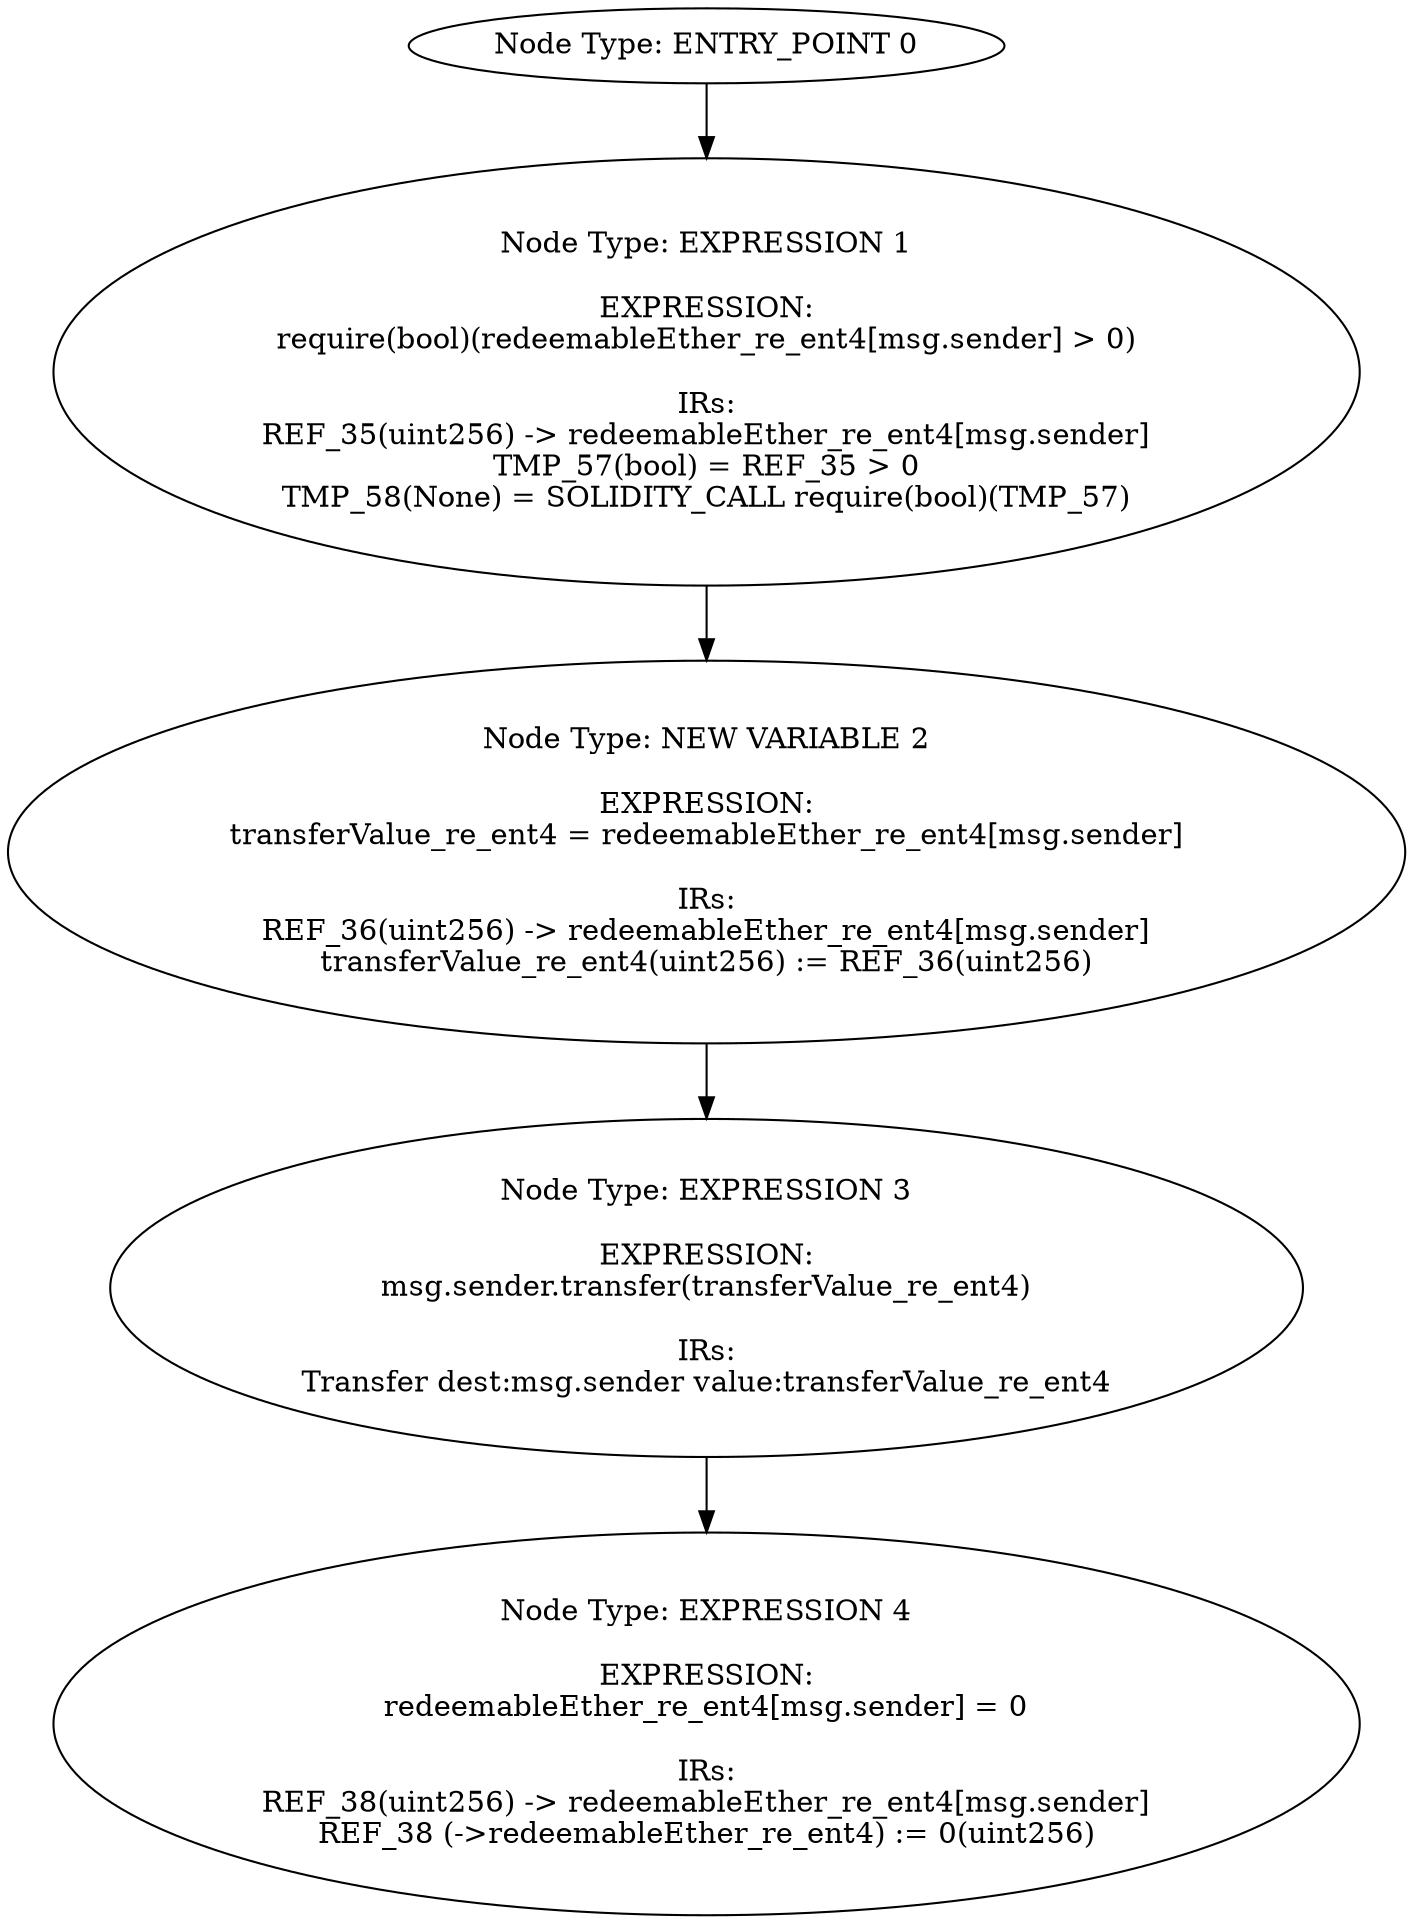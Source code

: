 digraph{
0[label="Node Type: ENTRY_POINT 0
"];
0->1;
1[label="Node Type: EXPRESSION 1

EXPRESSION:
require(bool)(redeemableEther_re_ent4[msg.sender] > 0)

IRs:
REF_35(uint256) -> redeemableEther_re_ent4[msg.sender]
TMP_57(bool) = REF_35 > 0
TMP_58(None) = SOLIDITY_CALL require(bool)(TMP_57)"];
1->2;
2[label="Node Type: NEW VARIABLE 2

EXPRESSION:
transferValue_re_ent4 = redeemableEther_re_ent4[msg.sender]

IRs:
REF_36(uint256) -> redeemableEther_re_ent4[msg.sender]
transferValue_re_ent4(uint256) := REF_36(uint256)"];
2->3;
3[label="Node Type: EXPRESSION 3

EXPRESSION:
msg.sender.transfer(transferValue_re_ent4)

IRs:
Transfer dest:msg.sender value:transferValue_re_ent4"];
3->4;
4[label="Node Type: EXPRESSION 4

EXPRESSION:
redeemableEther_re_ent4[msg.sender] = 0

IRs:
REF_38(uint256) -> redeemableEther_re_ent4[msg.sender]
REF_38 (->redeemableEther_re_ent4) := 0(uint256)"];
}
